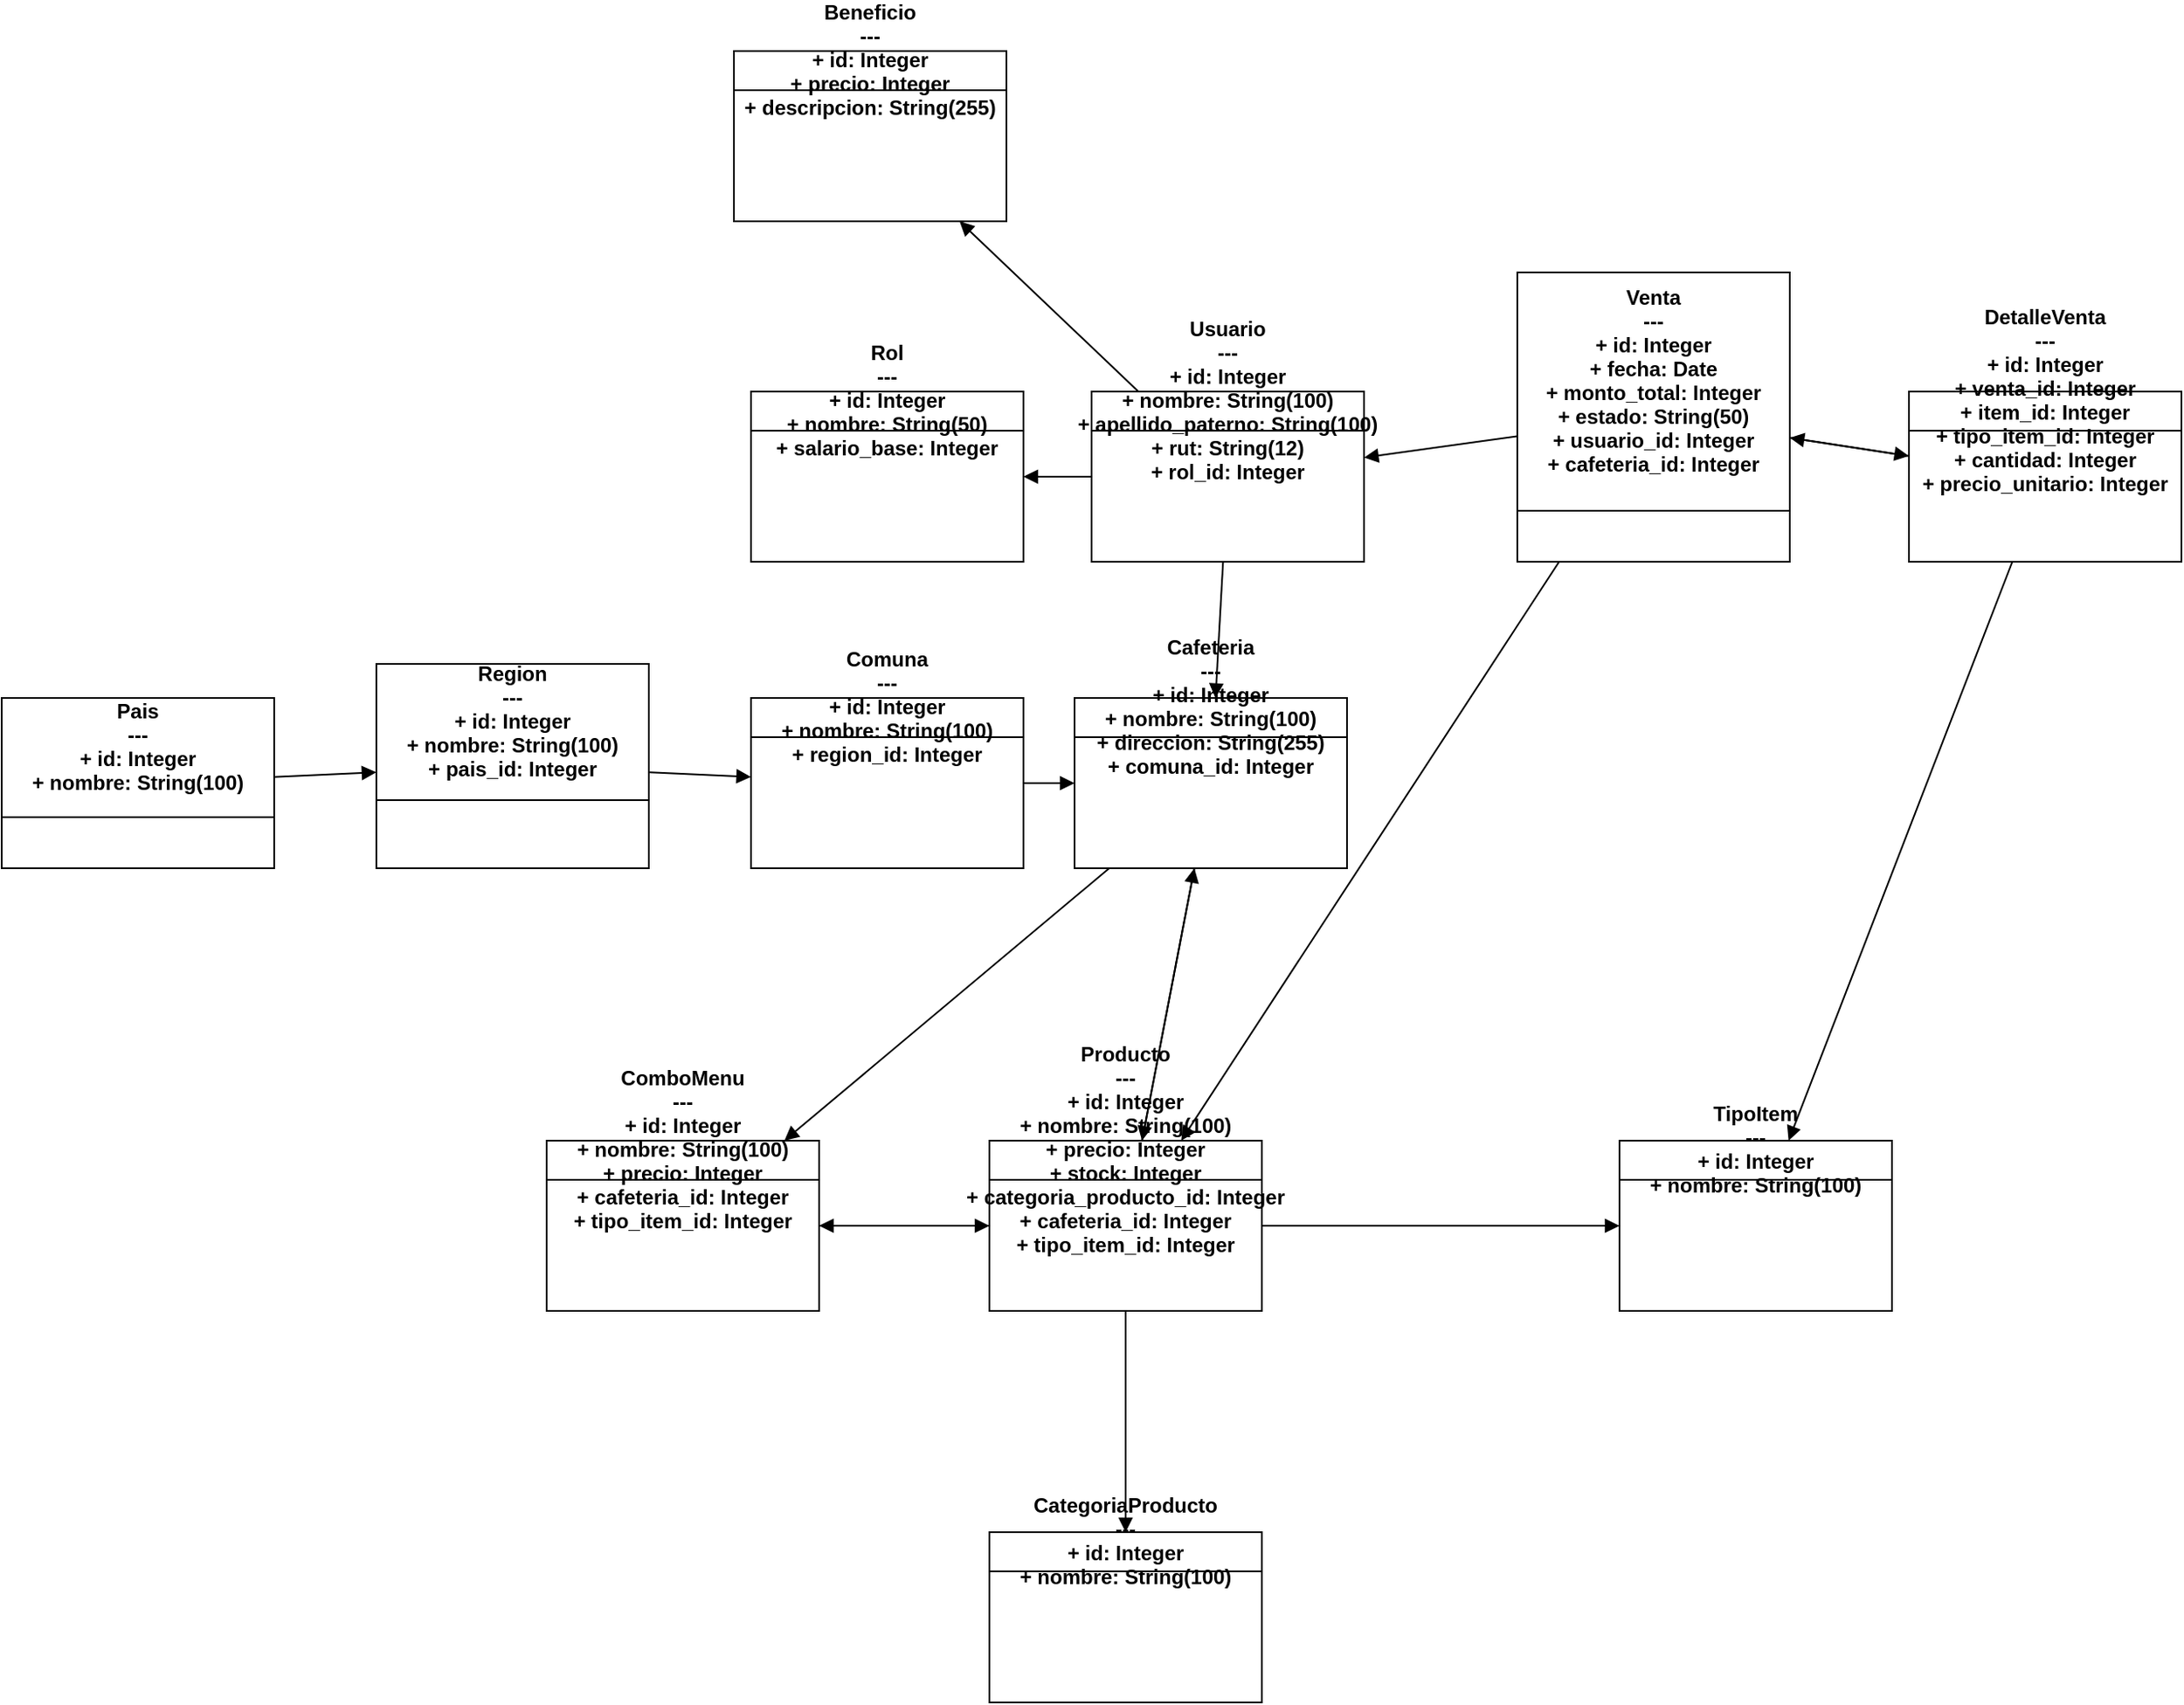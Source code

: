 <mxfile version="24.7.12">
  <diagram name="ClassDiagram" id="0">
    <mxGraphModel dx="3140" dy="2280" grid="1" gridSize="10" guides="1" tooltips="1" connect="1" arrows="1" fold="1" page="1" pageScale="1" pageWidth="827" pageHeight="1169" math="0" shadow="0">
      <root>
        <mxCell id="0" />
        <mxCell id="1" parent="0" />
        <mxCell id="Pais" value="Pais&#xa;---&#xa;+ id: Integer&#xa;+ nombre: String(100)&#xa;" style="swimlane;fontStyle=1;rounded=0;startSize=70;" parent="1" vertex="1">
          <mxGeometry x="-510" y="110" width="160" height="100" as="geometry" />
        </mxCell>
        <mxCell id="Region" value="Region&#xa;---&#xa;+ id: Integer&#xa;+ nombre: String(100)&#xa;+ pais_id: Integer&#xa;" style="swimlane;fontStyle=1;rounded=0;startSize=80;" parent="1" vertex="1">
          <mxGeometry x="-290" y="90" width="160" height="120" as="geometry" />
        </mxCell>
        <mxCell id="Comuna" value="Comuna&#xa;---&#xa;+ id: Integer&#xa;+ nombre: String(100)&#xa;+ region_id: Integer&#xa;" style="swimlane;fontStyle=1;rounded=0;" parent="1" vertex="1">
          <mxGeometry x="-70" y="110" width="160" height="100" as="geometry" />
        </mxCell>
        <mxCell id="Cafeteria" value="Cafeteria&#xa;---&#xa;+ id: Integer&#xa;+ nombre: String(100)&#xa;+ direccion: String(255)&#xa;+ comuna_id: Integer&#xa;" style="swimlane;fontStyle=1;rounded=0;" parent="1" vertex="1">
          <mxGeometry x="120" y="110" width="160" height="100" as="geometry" />
        </mxCell>
        <mxCell id="Usuario" value="Usuario&#xa;---&#xa;+ id: Integer&#xa;+ nombre: String(100)&#xa;+ apellido_paterno: String(100)&#xa;+ rut: String(12)&#xa;+ rol_id: Integer&#xa;" style="swimlane;fontStyle=1;rounded=0;" parent="1" vertex="1">
          <mxGeometry x="130" y="-70" width="160" height="100" as="geometry" />
        </mxCell>
        <mxCell id="Rol" value="Rol&#xa;---&#xa;+ id: Integer&#xa;+ nombre: String(50)&#xa;+ salario_base: Integer&#xa;" style="swimlane;fontStyle=1;rounded=0;" parent="1" vertex="1">
          <mxGeometry x="-70" y="-70" width="160" height="100" as="geometry" />
        </mxCell>
        <mxCell id="Beneficio" value="Beneficio&#xa;---&#xa;+ id: Integer&#xa;+ precio: Integer&#xa;+ descripcion: String(255)&#xa;" style="swimlane;fontStyle=1;rounded=0;" parent="1" vertex="1">
          <mxGeometry x="-80" y="-270" width="160" height="100" as="geometry" />
        </mxCell>
        <mxCell id="CategoriaProducto" value="CategoriaProducto&#xa;---&#xa;+ id: Integer&#xa;+ nombre: String(100)&#xa;" style="swimlane;fontStyle=1;rounded=0;" parent="1" vertex="1">
          <mxGeometry x="70" y="600" width="160" height="100" as="geometry" />
        </mxCell>
        <mxCell id="ComboMenu" value="ComboMenu&#xa;---&#xa;+ id: Integer&#xa;+ nombre: String(100)&#xa;+ precio: Integer&#xa;+ cafeteria_id: Integer&#xa;+ tipo_item_id: Integer&#xa;" style="swimlane;fontStyle=1;rounded=0;" parent="1" vertex="1">
          <mxGeometry x="-190" y="370" width="160" height="100" as="geometry" />
        </mxCell>
        <mxCell id="TipoItem" value="TipoItem&#xa;---&#xa;+ id: Integer&#xa;+ nombre: String(100)&#xa;" style="swimlane;fontStyle=1;rounded=0;" parent="1" vertex="1">
          <mxGeometry x="440" y="370" width="160" height="100" as="geometry" />
        </mxCell>
        <mxCell id="Venta" value="Venta&#xa;---&#xa;+ id: Integer&#xa;+ fecha: Date&#xa;+ monto_total: Integer&#xa;+ estado: String(50)&#xa;+ usuario_id: Integer&#xa;+ cafeteria_id: Integer&#xa;" style="swimlane;fontStyle=1;rounded=0;startSize=140;" parent="1" vertex="1">
          <mxGeometry x="380" y="-140" width="160" height="170" as="geometry" />
        </mxCell>
        <mxCell id="DetalleVenta" value="DetalleVenta&#xa;---&#xa;+ id: Integer&#xa;+ venta_id: Integer&#xa;+ item_id: Integer&#xa;+ tipo_item_id: Integer&#xa;+ cantidad: Integer&#xa;+ precio_unitario: Integer&#xa;" style="swimlane;fontStyle=1;rounded=0;" parent="1" vertex="1">
          <mxGeometry x="610" y="-70" width="160" height="100" as="geometry" />
        </mxCell>
        <mxCell id="Pais-Region" style="endArrow=block;endFill=1;" parent="1" source="Pais" target="Region" edge="1">
          <mxGeometry relative="1" as="geometry" />
        </mxCell>
        <mxCell id="Region-Comuna" style="endArrow=block;endFill=1;" parent="1" source="Region" target="Comuna" edge="1">
          <mxGeometry relative="1" as="geometry" />
        </mxCell>
        <mxCell id="Comuna-Cafeteria" style="endArrow=block;endFill=1;" parent="1" source="Comuna" target="Cafeteria" edge="1">
          <mxGeometry relative="1" as="geometry" />
        </mxCell>
        <mxCell id="Usuario-Rol" style="endArrow=block;endFill=1;" parent="1" source="Usuario" target="Rol" edge="1">
          <mxGeometry relative="1" as="geometry" />
        </mxCell>
        <mxCell id="Usuario-Beneficio" style="endArrow=block;endFill=1;" parent="1" source="Usuario" target="Beneficio" edge="1">
          <mxGeometry relative="1" as="geometry" />
        </mxCell>
        <mxCell id="Producto-CategoriaProducto" style="endArrow=block;endFill=1;" parent="1" source="Producto" target="CategoriaProducto" edge="1">
          <mxGeometry relative="1" as="geometry" />
        </mxCell>
        <mxCell id="Producto-ComboMenu" style="endArrow=block;endFill=1;" parent="1" source="Producto" target="ComboMenu" edge="1">
          <mxGeometry relative="1" as="geometry" />
        </mxCell>
        <mxCell id="Venta-Usuario" style="endArrow=block;endFill=1;" parent="1" source="Venta" target="Usuario" edge="1">
          <mxGeometry relative="1" as="geometry" />
        </mxCell>
        <mxCell id="Venta-DetalleVenta" style="endArrow=block;endFill=1;" parent="1" source="Venta" target="DetalleVenta" edge="1">
          <mxGeometry relative="1" as="geometry" />
        </mxCell>
        <mxCell id="Cafeteria-Producto" style="endArrow=block;endFill=1;" parent="1" source="Cafeteria" target="Producto" edge="1">
          <mxGeometry relative="1" as="geometry" />
        </mxCell>
        <mxCell id="Cafeteria-ComboMenu" style="endArrow=block;endFill=1;" parent="1" source="Cafeteria" target="ComboMenu" edge="1">
          <mxGeometry relative="1" as="geometry" />
        </mxCell>
        <mxCell id="Usuario-Cafeteria" style="endArrow=block;endFill=1;" parent="1" source="Usuario" target="Cafeteria" edge="1">
          <mxGeometry relative="1" as="geometry" />
        </mxCell>
        <mxCell id="Venta-Cafeteria" style="endArrow=block;endFill=1;" parent="1" source="Producto" target="Cafeteria" edge="1">
          <mxGeometry relative="1" as="geometry" />
        </mxCell>
        <mxCell id="ComboMenu-Producto" style="endArrow=block;endFill=1;" parent="1" source="ComboMenu" target="Producto" edge="1">
          <mxGeometry relative="1" as="geometry" />
        </mxCell>
        <mxCell id="DetalleVenta-Venta" style="endArrow=block;endFill=1;" parent="1" source="DetalleVenta" target="Venta" edge="1">
          <mxGeometry relative="1" as="geometry" />
        </mxCell>
        <mxCell id="DetalleVenta-TipoItem" style="endArrow=block;endFill=1;" parent="1" source="DetalleVenta" target="TipoItem" edge="1">
          <mxGeometry relative="1" as="geometry" />
        </mxCell>
        <mxCell id="Producto-TipoItem" style="endArrow=block;endFill=1;" parent="1" source="Producto" target="TipoItem" edge="1">
          <mxGeometry relative="1" as="geometry" />
        </mxCell>
        <mxCell id="Y7JFrn3Y5HRvMEmZ6qSB-4" value="" style="endArrow=block;endFill=1;" edge="1" parent="1" source="Venta" target="Producto">
          <mxGeometry relative="1" as="geometry">
            <mxPoint x="460" y="560" as="sourcePoint" />
            <mxPoint x="250" y="210" as="targetPoint" />
          </mxGeometry>
        </mxCell>
        <mxCell id="Producto" value="Producto&#xa;---&#xa;+ id: Integer&#xa;+ nombre: String(100)&#xa;+ precio: Integer&#xa;+ stock: Integer&#xa;+ categoria_producto_id: Integer&#xa;+ cafeteria_id: Integer&#xa;+ tipo_item_id: Integer&#xa;" style="swimlane;fontStyle=1;rounded=0;" parent="1" vertex="1">
          <mxGeometry x="70" y="370" width="160" height="100" as="geometry" />
        </mxCell>
      </root>
    </mxGraphModel>
  </diagram>
</mxfile>
